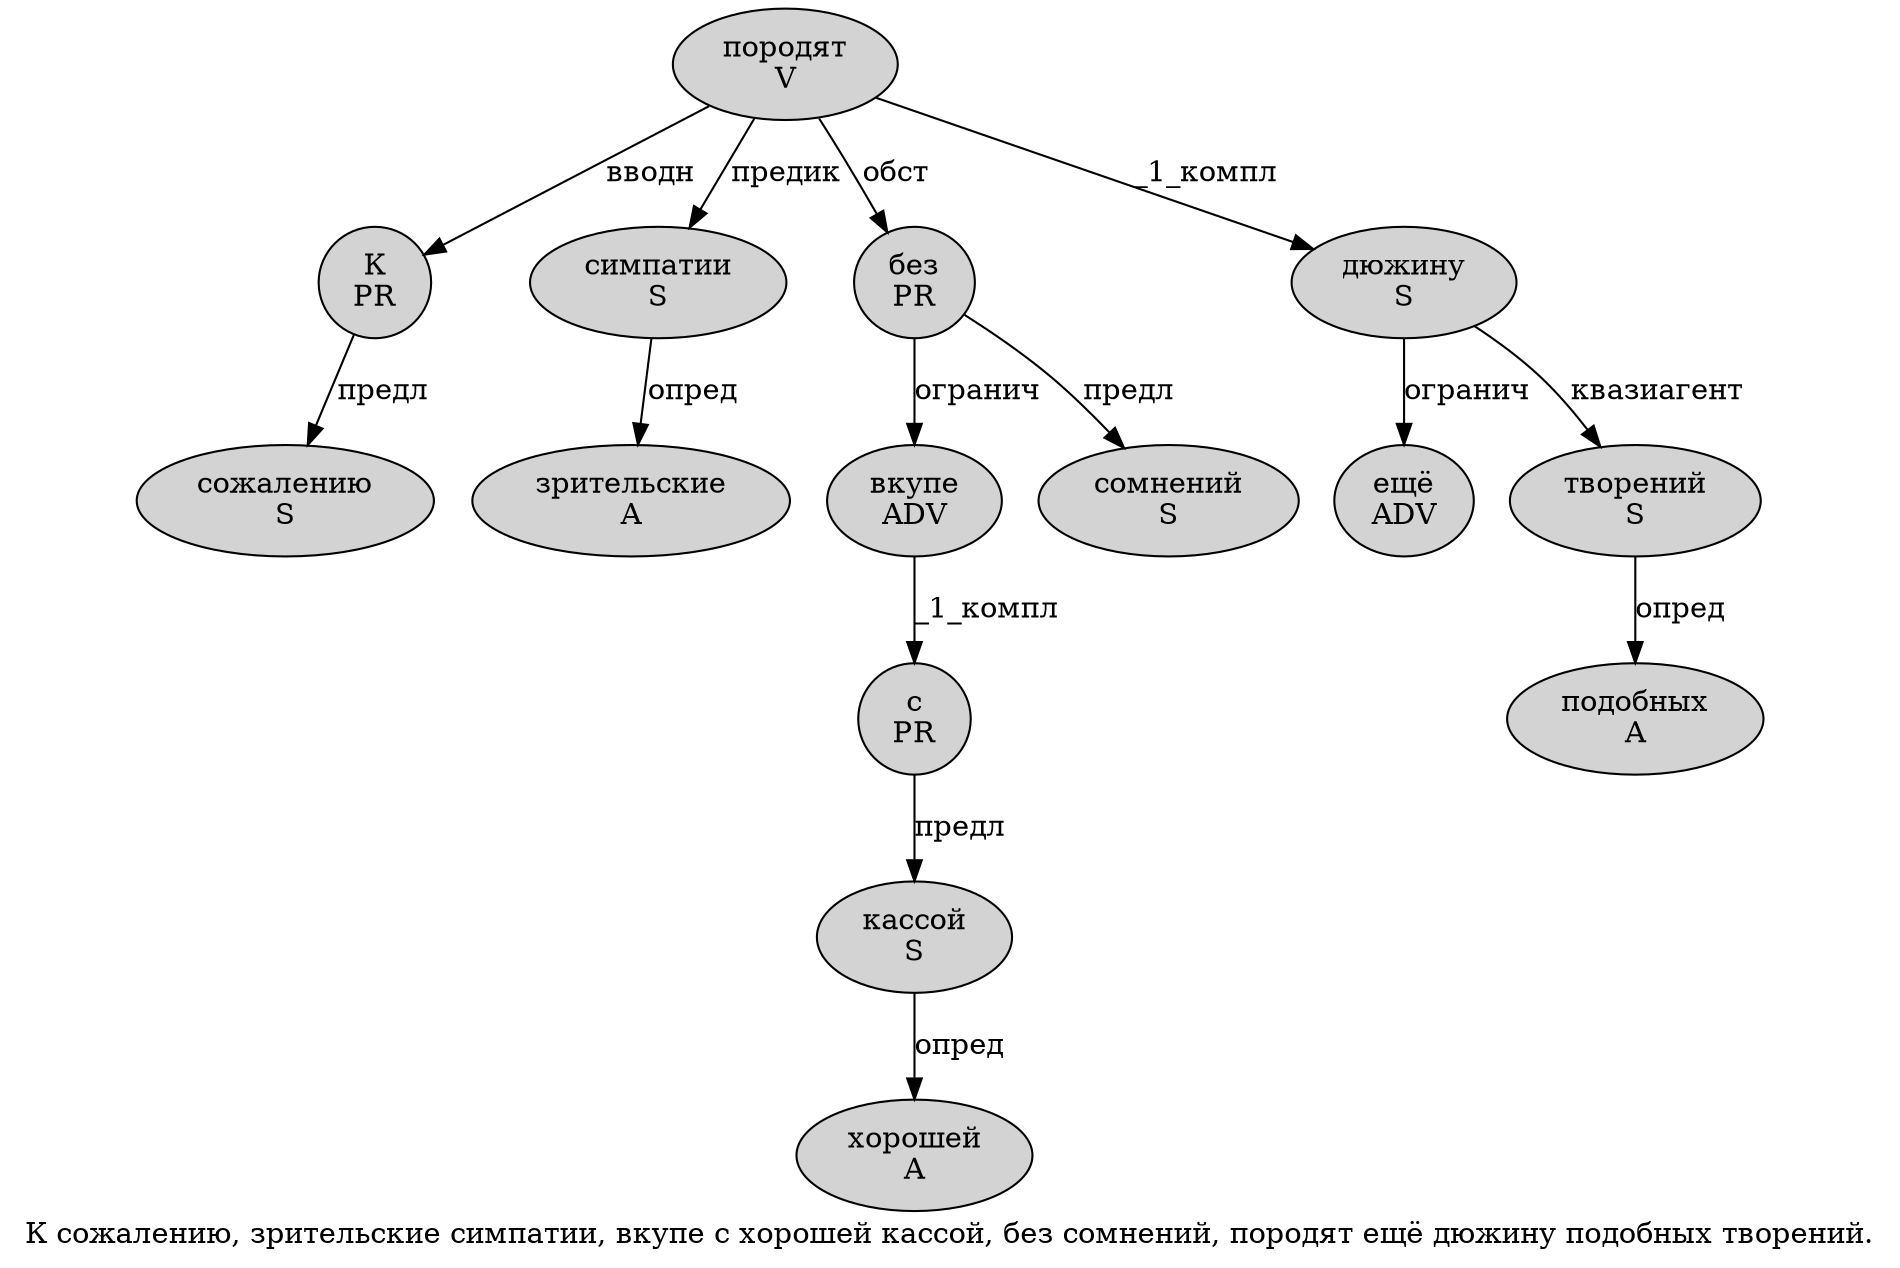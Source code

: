 digraph SENTENCE_3496 {
	graph [label="К сожалению, зрительские симпатии, вкупе с хорошей кассой, без сомнений, породят ещё дюжину подобных творений."]
	node [style=filled]
		0 [label="К
PR" color="" fillcolor=lightgray penwidth=1 shape=ellipse]
		1 [label="сожалению
S" color="" fillcolor=lightgray penwidth=1 shape=ellipse]
		3 [label="зрительские
A" color="" fillcolor=lightgray penwidth=1 shape=ellipse]
		4 [label="симпатии
S" color="" fillcolor=lightgray penwidth=1 shape=ellipse]
		6 [label="вкупе
ADV" color="" fillcolor=lightgray penwidth=1 shape=ellipse]
		7 [label="с
PR" color="" fillcolor=lightgray penwidth=1 shape=ellipse]
		8 [label="хорошей
A" color="" fillcolor=lightgray penwidth=1 shape=ellipse]
		9 [label="кассой
S" color="" fillcolor=lightgray penwidth=1 shape=ellipse]
		11 [label="без
PR" color="" fillcolor=lightgray penwidth=1 shape=ellipse]
		12 [label="сомнений
S" color="" fillcolor=lightgray penwidth=1 shape=ellipse]
		14 [label="породят
V" color="" fillcolor=lightgray penwidth=1 shape=ellipse]
		15 [label="ещё
ADV" color="" fillcolor=lightgray penwidth=1 shape=ellipse]
		16 [label="дюжину
S" color="" fillcolor=lightgray penwidth=1 shape=ellipse]
		17 [label="подобных
A" color="" fillcolor=lightgray penwidth=1 shape=ellipse]
		18 [label="творений
S" color="" fillcolor=lightgray penwidth=1 shape=ellipse]
			0 -> 1 [label="предл"]
			9 -> 8 [label="опред"]
			7 -> 9 [label="предл"]
			6 -> 7 [label="_1_компл"]
			14 -> 0 [label="вводн"]
			14 -> 4 [label="предик"]
			14 -> 11 [label="обст"]
			14 -> 16 [label="_1_компл"]
			16 -> 15 [label="огранич"]
			16 -> 18 [label="квазиагент"]
			11 -> 6 [label="огранич"]
			11 -> 12 [label="предл"]
			18 -> 17 [label="опред"]
			4 -> 3 [label="опред"]
}
